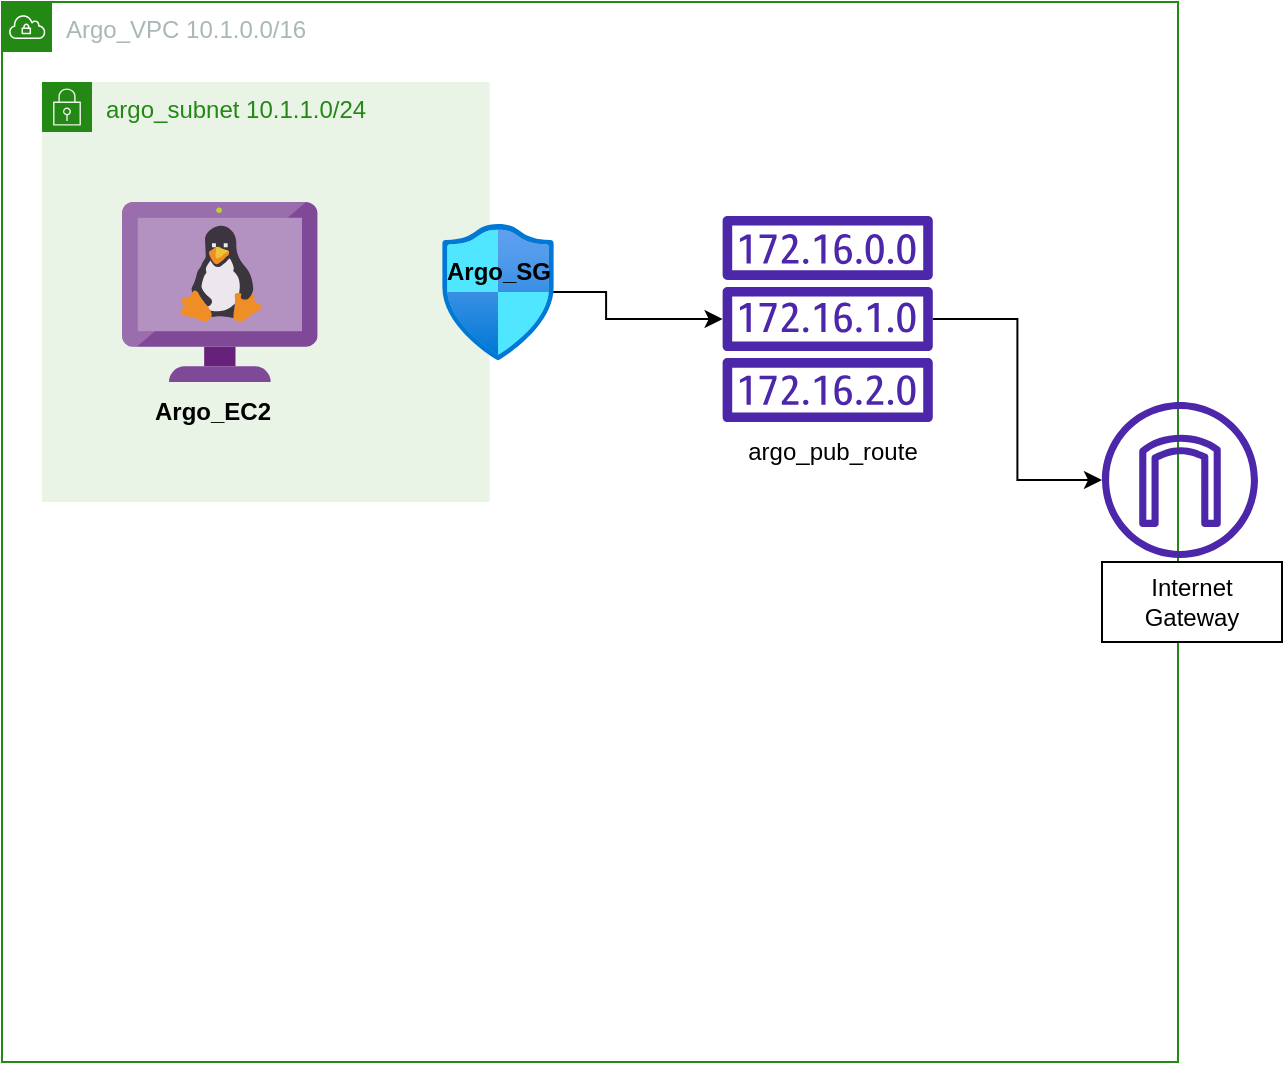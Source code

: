 <mxfile version="21.3.8" type="github">
  <diagram name="Page-1" id="jQlMtctek1_0lAmxLZyV">
    <mxGraphModel dx="792" dy="1093" grid="1" gridSize="10" guides="1" tooltips="1" connect="1" arrows="1" fold="1" page="1" pageScale="1" pageWidth="850" pageHeight="1100" math="0" shadow="0">
      <root>
        <mxCell id="0" />
        <mxCell id="1" parent="0" />
        <mxCell id="8FlY3sB7r1qffFn0Zhiw-1" value="Argo_VPC 10.1.0.0/16" style="points=[[0,0],[0.25,0],[0.5,0],[0.75,0],[1,0],[1,0.25],[1,0.5],[1,0.75],[1,1],[0.75,1],[0.5,1],[0.25,1],[0,1],[0,0.75],[0,0.5],[0,0.25]];outlineConnect=0;gradientColor=none;html=1;whiteSpace=wrap;fontSize=12;fontStyle=0;container=1;pointerEvents=0;collapsible=0;recursiveResize=0;shape=mxgraph.aws4.group;grIcon=mxgraph.aws4.group_vpc;strokeColor=#248814;fillColor=none;verticalAlign=top;align=left;spacingLeft=30;fontColor=#AAB7B8;dashed=0;" vertex="1" parent="1">
          <mxGeometry x="140" y="190" width="588" height="530" as="geometry" />
        </mxCell>
        <mxCell id="8FlY3sB7r1qffFn0Zhiw-12" style="edgeStyle=orthogonalEdgeStyle;rounded=0;orthogonalLoop=1;jettySize=auto;html=1;" edge="1" parent="8FlY3sB7r1qffFn0Zhiw-1" source="8FlY3sB7r1qffFn0Zhiw-2" target="8FlY3sB7r1qffFn0Zhiw-6">
          <mxGeometry relative="1" as="geometry" />
        </mxCell>
        <mxCell id="8FlY3sB7r1qffFn0Zhiw-2" value="argo_subnet 10.1.1.0/24" style="points=[[0,0],[0.25,0],[0.5,0],[0.75,0],[1,0],[1,0.25],[1,0.5],[1,0.75],[1,1],[0.75,1],[0.5,1],[0.25,1],[0,1],[0,0.75],[0,0.5],[0,0.25]];outlineConnect=0;gradientColor=none;html=1;whiteSpace=wrap;fontSize=12;fontStyle=0;container=1;pointerEvents=0;collapsible=0;recursiveResize=0;shape=mxgraph.aws4.group;grIcon=mxgraph.aws4.group_security_group;grStroke=0;strokeColor=#248814;fillColor=#E9F3E6;verticalAlign=top;align=left;spacingLeft=30;fontColor=#248814;dashed=0;" vertex="1" parent="8FlY3sB7r1qffFn0Zhiw-1">
          <mxGeometry x="20" y="40" width="223.83" height="210" as="geometry" />
        </mxCell>
        <mxCell id="8FlY3sB7r1qffFn0Zhiw-15" value="" style="image;sketch=0;aspect=fixed;html=1;points=[];align=center;fontSize=12;image=img/lib/mscae/VM_Linux_Non_Azure.svg;" vertex="1" parent="8FlY3sB7r1qffFn0Zhiw-2">
          <mxGeometry x="40" y="60" width="97.83" height="90" as="geometry" />
        </mxCell>
        <mxCell id="8FlY3sB7r1qffFn0Zhiw-19" value="&lt;font color=&quot;#000000&quot;&gt;&lt;b&gt;Argo_EC2&lt;/b&gt;&lt;/font&gt;" style="text;html=1;align=center;verticalAlign=middle;resizable=0;points=[];autosize=1;strokeColor=none;fillColor=none;" vertex="1" parent="8FlY3sB7r1qffFn0Zhiw-2">
          <mxGeometry x="45" y="150" width="80" height="30" as="geometry" />
        </mxCell>
        <mxCell id="8FlY3sB7r1qffFn0Zhiw-4" value="" style="sketch=0;outlineConnect=0;fontColor=#232F3E;gradientColor=none;fillColor=#4D27AA;strokeColor=none;dashed=0;verticalLabelPosition=bottom;verticalAlign=top;align=center;html=1;fontSize=12;fontStyle=0;aspect=fixed;pointerEvents=1;shape=mxgraph.aws4.internet_gateway;" vertex="1" parent="8FlY3sB7r1qffFn0Zhiw-1">
          <mxGeometry x="550" y="200" width="78" height="78" as="geometry" />
        </mxCell>
        <mxCell id="8FlY3sB7r1qffFn0Zhiw-11" style="edgeStyle=orthogonalEdgeStyle;rounded=0;orthogonalLoop=1;jettySize=auto;html=1;" edge="1" parent="8FlY3sB7r1qffFn0Zhiw-1" source="8FlY3sB7r1qffFn0Zhiw-6" target="8FlY3sB7r1qffFn0Zhiw-4">
          <mxGeometry relative="1" as="geometry" />
        </mxCell>
        <mxCell id="8FlY3sB7r1qffFn0Zhiw-6" value="" style="sketch=0;outlineConnect=0;fontColor=#232F3E;gradientColor=none;fillColor=#4D27AA;strokeColor=none;dashed=0;verticalLabelPosition=bottom;verticalAlign=top;align=center;html=1;fontSize=12;fontStyle=0;aspect=fixed;pointerEvents=1;shape=mxgraph.aws4.route_table;" vertex="1" parent="8FlY3sB7r1qffFn0Zhiw-1">
          <mxGeometry x="360" y="107" width="105.71" height="103" as="geometry" />
        </mxCell>
        <mxCell id="8FlY3sB7r1qffFn0Zhiw-7" value="argo_pub_route" style="text;html=1;align=center;verticalAlign=middle;resizable=0;points=[];autosize=1;strokeColor=none;fillColor=none;" vertex="1" parent="8FlY3sB7r1qffFn0Zhiw-1">
          <mxGeometry x="360" y="210" width="110" height="30" as="geometry" />
        </mxCell>
        <mxCell id="8FlY3sB7r1qffFn0Zhiw-17" value="" style="image;aspect=fixed;html=1;points=[];align=center;fontSize=12;image=img/lib/azure2/networking/Network_Security_Groups.svg;" vertex="1" parent="8FlY3sB7r1qffFn0Zhiw-1">
          <mxGeometry x="220.0" y="111" width="56.0" height="68" as="geometry" />
        </mxCell>
        <mxCell id="8FlY3sB7r1qffFn0Zhiw-20" value="&lt;font color=&quot;#000000&quot;&gt;&lt;b&gt;Argo_SG&lt;/b&gt;&lt;/font&gt;" style="text;html=1;align=center;verticalAlign=middle;resizable=0;points=[];autosize=1;strokeColor=none;fillColor=none;" vertex="1" parent="8FlY3sB7r1qffFn0Zhiw-1">
          <mxGeometry x="208" y="120" width="80" height="30" as="geometry" />
        </mxCell>
        <mxCell id="8FlY3sB7r1qffFn0Zhiw-5" value="Internet&lt;br&gt;Gateway" style="rounded=0;whiteSpace=wrap;html=1;" vertex="1" parent="1">
          <mxGeometry x="690" y="470" width="90" height="40" as="geometry" />
        </mxCell>
      </root>
    </mxGraphModel>
  </diagram>
</mxfile>

